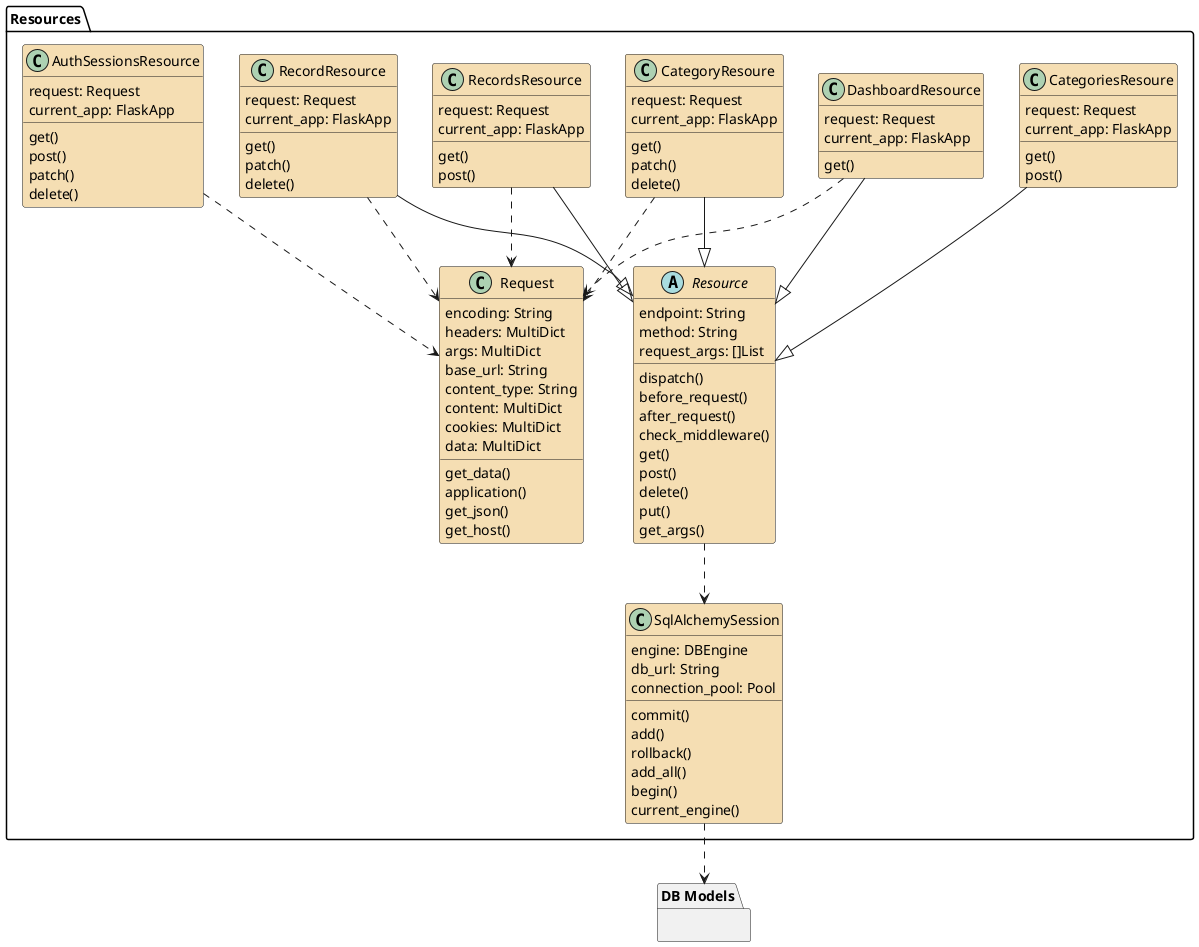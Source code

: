 @startuml "Class diagram"
skinparam classAttributeIconSize 0
skinparam class {
    BackgroundColor Wheat
}

package "DB Models" {}

package "Resources" {

class SqlAlchemySession {
    engine: DBEngine
    db_url: String
    connection_pool: Pool
    commit()
    add()
    rollback()
    add_all()
    begin()
    current_engine()
}

class Request {
    encoding: String
    headers: MultiDict
    args: MultiDict
    base_url: String
    content_type: String
    content: MultiDict
    cookies: MultiDict
    data: MultiDict
    get_data()
    application()
    get_json()
    get_host()
}

abstract Resource {
    endpoint: String
    method: String
    request_args: []List
    dispatch()
    before_request()
    after_request()
    check_middleware()
    get()
    post()
    delete()
    put()
    get_args()
}

class DashboardResource {
    request: Request
    current_app: FlaskApp
    get()
}

class CategoriesResoure {
    request: Request
    current_app: FlaskApp
    get()
    post()
}

class CategoryResoure {
    request: Request
    current_app: FlaskApp
    get()
    patch()
    delete()
}

class RecordsResource {
    request: Request
    current_app: FlaskApp
    get()
    post()
}

class RecordResource {
    request: Request
    current_app: FlaskApp
    get()
    patch()
    delete()
}

class AuthSessionsResource {
    request: Request
    current_app: FlaskApp
    get()
    post()
    patch()
    delete()
}


}

Resource ..> SqlAlchemySession

DashboardResource ..> Request
DashboardResource --|> Resource
CategoryResoure --|> Resource
RecordResource --|> Resource
RecordsResource --|> Resource
CategoriesResoure --|> Resource
CategoryResoure ..> Request
RecordResource ..> Request
RecordsResource ..> Request
AuthSessionsResource ..> Request
SqlAlchemySession ..> "DB Models" 

@enduml
